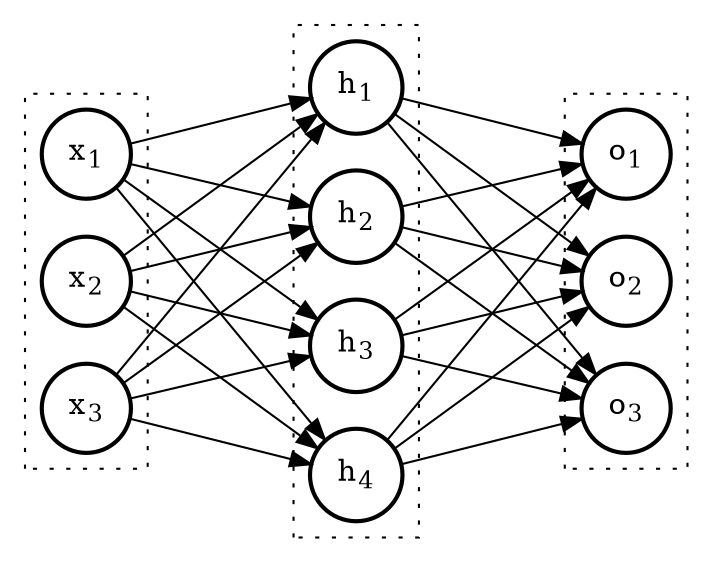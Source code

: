 digraph neural_network {
    graph [dpi=300]
    rankdir=LR; // Left to right layout
    splines=false
    ranksep=1.2

    subgraph cluster_1 {
        style="dotted"
        input1 [label=<x<sub>2</sub>>, shape="circle", penwidth=2]
        input2 [label=<x<sub>3</sub>>, shape="circle", penwidth=2]
        input3 [label=<x<sub>1</sub>>, shape="circle", penwidth=2]
    }

    subgraph cluster_2 {
        style="dotted"
        hidden1 [label=<h<sub>1</sub>>, shape="circle", penwidth=2]
        hidden2 [label=<h<sub>2</sub>>, shape="circle", penwidth=2]
        hidden3 [label=<h<sub>3</sub>>, shape="circle", penwidth=2]
        hidden4 [label=<h<sub>4</sub>>, shape="circle", penwidth=2]
    }

    subgraph cluster_3 {
        style="dotted"
        output1 [label=<o<sub>3</sub>>, shape="circle", penwidth=2]
        output2 [label=<o<sub>1</sub>>, shape="circle", penwidth=2]
        output3 [label=<o<sub>2</sub>>, shape="circle", penwidth=2]
    }

    input1 -> hidden1
    input2 -> hidden1
    input3 -> hidden1
    input1 -> hidden2
    input2 -> hidden2
    input3 -> hidden2
    input1 -> hidden3
    input2 -> hidden3
    input3 -> hidden3
    input1 -> hidden4
    input2 -> hidden4
    input3 -> hidden4

    hidden1 -> output1
    hidden2 -> output1
    hidden3 -> output1
    hidden4 -> output1
    hidden1 -> output2
    hidden2 -> output2
    hidden3 -> output2
    hidden4 -> output2
    hidden1 -> output3
    hidden2 -> output3
    hidden3 -> output3
    hidden4 -> output3
}

